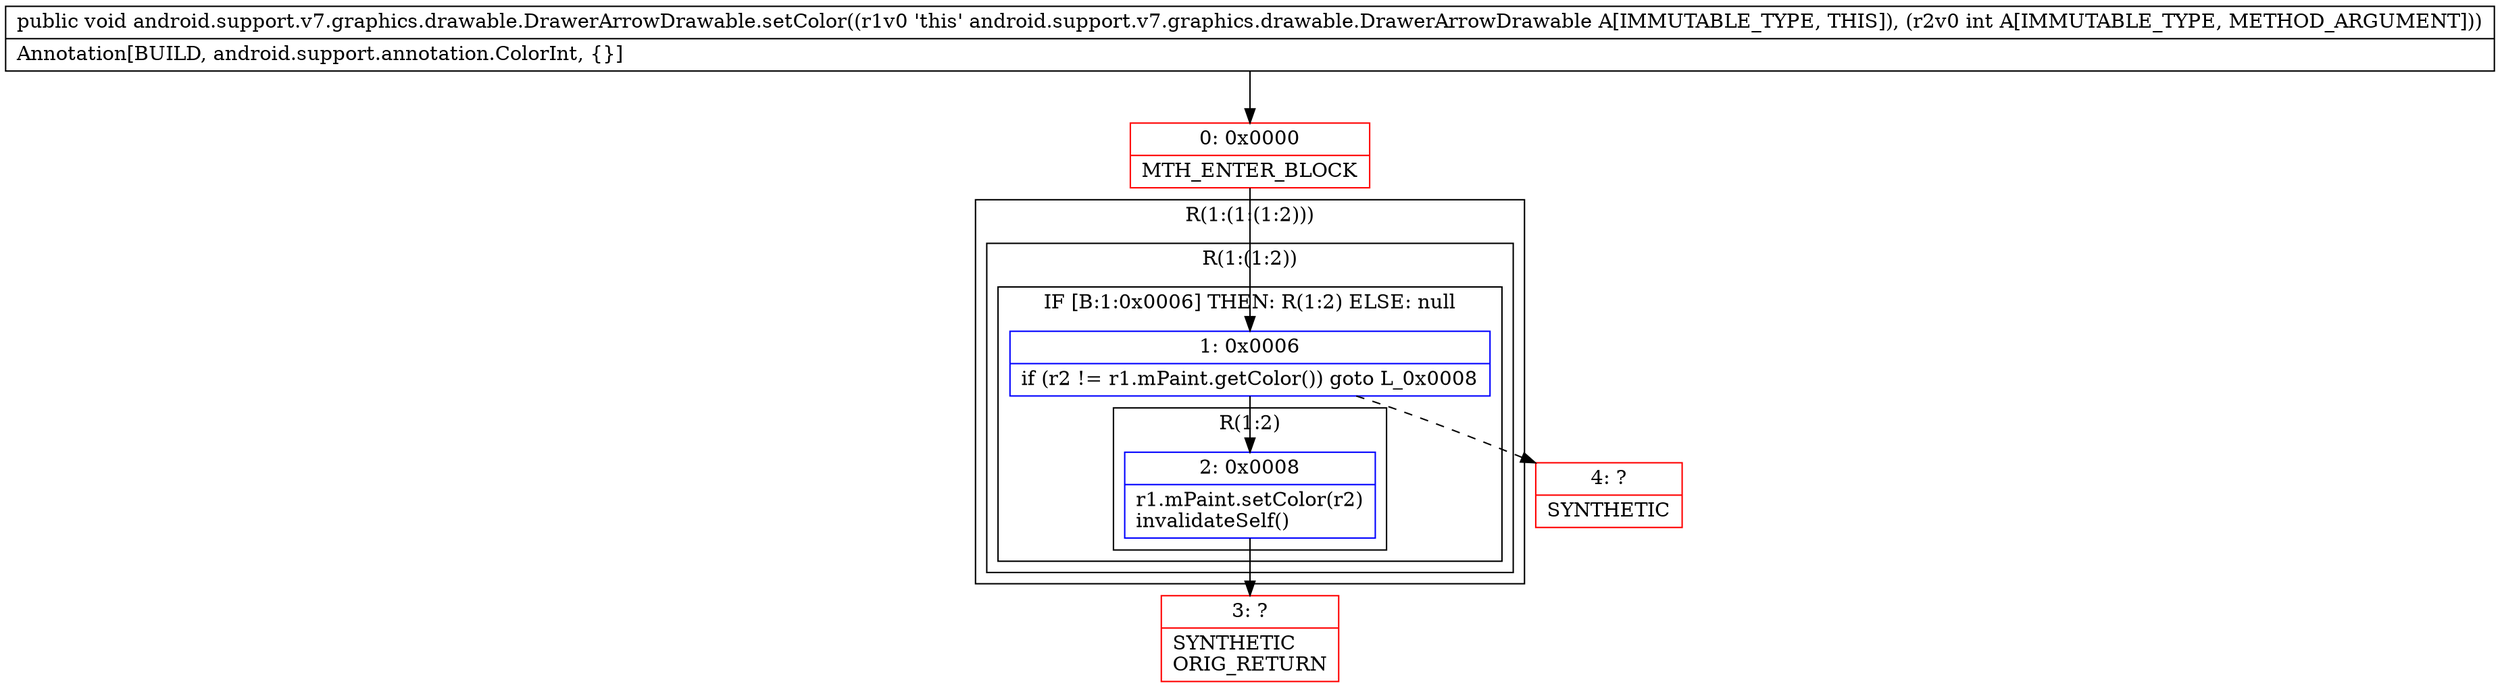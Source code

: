 digraph "CFG forandroid.support.v7.graphics.drawable.DrawerArrowDrawable.setColor(I)V" {
subgraph cluster_Region_1365279319 {
label = "R(1:(1:(1:2)))";
node [shape=record,color=blue];
subgraph cluster_Region_182282768 {
label = "R(1:(1:2))";
node [shape=record,color=blue];
subgraph cluster_IfRegion_38368525 {
label = "IF [B:1:0x0006] THEN: R(1:2) ELSE: null";
node [shape=record,color=blue];
Node_1 [shape=record,label="{1\:\ 0x0006|if (r2 != r1.mPaint.getColor()) goto L_0x0008\l}"];
subgraph cluster_Region_1335455896 {
label = "R(1:2)";
node [shape=record,color=blue];
Node_2 [shape=record,label="{2\:\ 0x0008|r1.mPaint.setColor(r2)\linvalidateSelf()\l}"];
}
}
}
}
Node_0 [shape=record,color=red,label="{0\:\ 0x0000|MTH_ENTER_BLOCK\l}"];
Node_3 [shape=record,color=red,label="{3\:\ ?|SYNTHETIC\lORIG_RETURN\l}"];
Node_4 [shape=record,color=red,label="{4\:\ ?|SYNTHETIC\l}"];
MethodNode[shape=record,label="{public void android.support.v7.graphics.drawable.DrawerArrowDrawable.setColor((r1v0 'this' android.support.v7.graphics.drawable.DrawerArrowDrawable A[IMMUTABLE_TYPE, THIS]), (r2v0 int A[IMMUTABLE_TYPE, METHOD_ARGUMENT]))  | Annotation[BUILD, android.support.annotation.ColorInt, \{\}]\l}"];
MethodNode -> Node_0;
Node_1 -> Node_2;
Node_1 -> Node_4[style=dashed];
Node_2 -> Node_3;
Node_0 -> Node_1;
}


